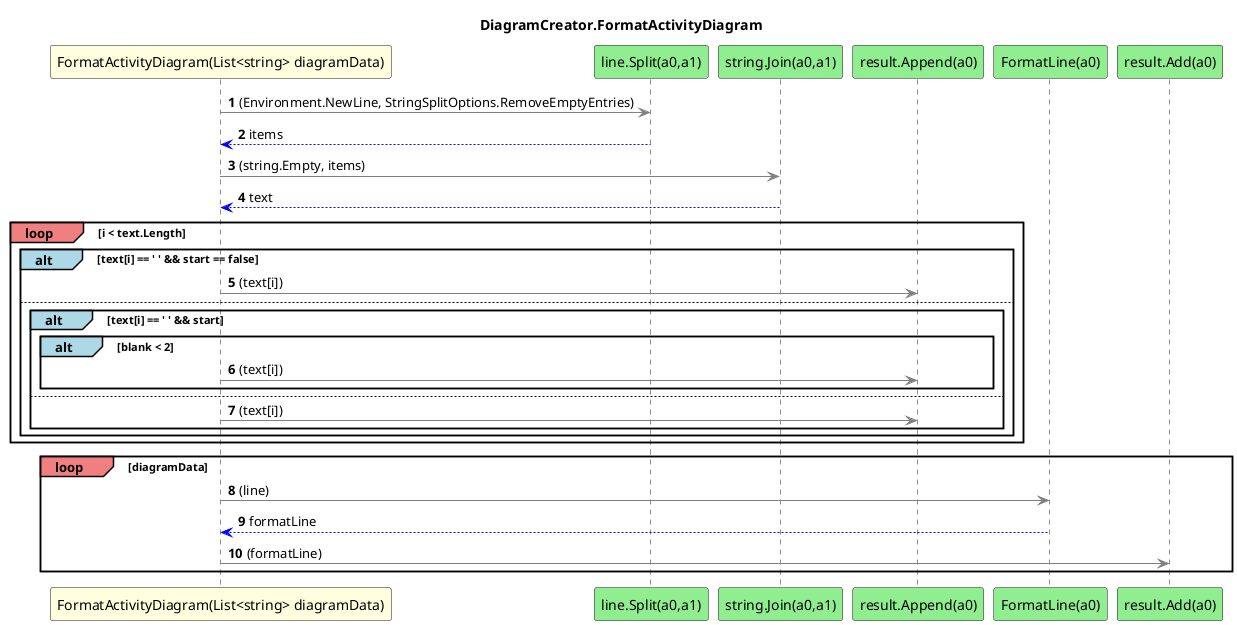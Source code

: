 @startuml DiagramCreator.FormatActivityDiagram
title DiagramCreator.FormatActivityDiagram
participant "FormatActivityDiagram(List<string> diagramData)" as FormatActivityDiagram_p0 #LightYellow
participant "line.Split(a0,a1)" as line_Split_a0_a1 #LightGreen
participant "string.Join(a0,a1)" as string_Join_a0_a1 #LightGreen
participant "result.Append(a0)" as result_Append_a0 #LightGreen
participant "FormatLine(a0)" as FormatLine_a0 #LightGreen
participant "result.Add(a0)" as result_Add_a0 #LightGreen
autonumber
FormatActivityDiagram_p0 -[#grey]> line_Split_a0_a1 : (Environment.NewLine, StringSplitOptions.RemoveEmptyEntries)
line_Split_a0_a1 -[#blue]-> FormatActivityDiagram_p0 : items
FormatActivityDiagram_p0 -[#grey]> string_Join_a0_a1 : (string.Empty, items)
string_Join_a0_a1 -[#blue]-> FormatActivityDiagram_p0 : text
loop#LightCoral i < text.Length
 alt#LightBlue text[i] == ' ' && start == false
 FormatActivityDiagram_p0 -[#grey]> result_Append_a0 : (text[i])
 else
 alt#LightBlue text[i] == ' ' && start
 alt#LightBlue blank < 2
 FormatActivityDiagram_p0 -[#grey]> result_Append_a0 : (text[i])
 end
 else
 FormatActivityDiagram_p0 -[#grey]> result_Append_a0 : (text[i])
 end
 end
end
loop#LightCoral diagramData
 FormatActivityDiagram_p0 -[#grey]> FormatLine_a0 : (line)
 FormatLine_a0 -[#blue]-> FormatActivityDiagram_p0 : formatLine
 FormatActivityDiagram_p0 -[#grey]> result_Add_a0 : (formatLine)
end
@enduml
